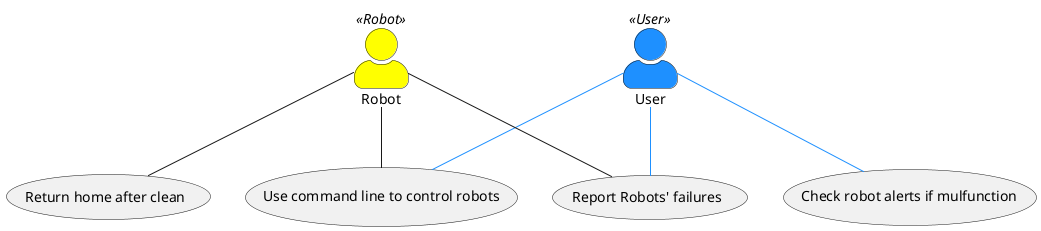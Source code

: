 @startuml
skinparam DefaultFontName Times New Roman
skinparam actorStyle awesome
Actor User
User << User >> #DodgerBlue

Actor Robot
Robot << Robot >> #Yellow

:User: -- (Use command line to control robots) #DodgerBlue
:User: -- (Report Robots' failures) #DodgerBlue
:Robot: -- (Use command line to control robots)
:Robot: -- (Report Robots' failures)
:Robot: -- (Return home after clean)
:User: -- (Check robot alerts if mulfunction) #DodgerBlue
@enduml